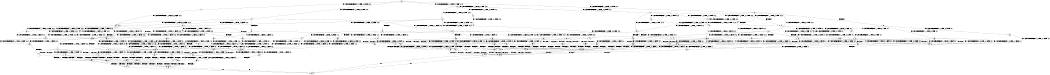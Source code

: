 digraph BCG {
size = "7, 10.5";
center = TRUE;
node [shape = circle];
0 [peripheries = 2];
0 -> 1 [label = "EX !0 !ATOMIC_EXCH_BRANCH (1, +1, TRUE, +0, 2, TRUE) !:0:1:2:"];
0 -> 2 [label = "EX !1 !ATOMIC_EXCH_BRANCH (1, +0, TRUE, +0, 1, TRUE) !:0:1:2:"];
0 -> 3 [label = "EX !2 !ATOMIC_EXCH_BRANCH (1, +0, FALSE, +0, 3, TRUE) !:0:1:2:"];
0 -> 4 [label = "EX !0 !ATOMIC_EXCH_BRANCH (1, +1, TRUE, +0, 2, TRUE) !:0:1:2:"];
1 -> 5 [label = "EX !2 !ATOMIC_EXCH_BRANCH (1, +0, FALSE, +0, 3, FALSE) !:0:1:2:"];
2 -> 6 [label = "EX !0 !ATOMIC_EXCH_BRANCH (1, +1, TRUE, +0, 2, TRUE) !:0:1:2:"];
2 -> 7 [label = "EX !2 !ATOMIC_EXCH_BRANCH (1, +0, FALSE, +0, 3, TRUE) !:0:1:2:"];
2 -> 8 [label = "EX !0 !ATOMIC_EXCH_BRANCH (1, +1, TRUE, +0, 2, TRUE) !:0:1:2:"];
2 -> 2 [label = "EX !1 !ATOMIC_EXCH_BRANCH (1, +0, TRUE, +0, 1, TRUE) !:0:1:2:"];
3 -> 9 [label = "EX !0 !ATOMIC_EXCH_BRANCH (1, +1, TRUE, +0, 2, TRUE) !:0:1:2:"];
3 -> 10 [label = "TERMINATE !2"];
3 -> 11 [label = "EX !1 !ATOMIC_EXCH_BRANCH (1, +0, TRUE, +0, 1, TRUE) !:0:1:2:"];
3 -> 12 [label = "EX !0 !ATOMIC_EXCH_BRANCH (1, +1, TRUE, +0, 2, TRUE) !:0:1:2:"];
4 -> 5 [label = "EX !2 !ATOMIC_EXCH_BRANCH (1, +0, FALSE, +0, 3, FALSE) !:0:1:2:"];
4 -> 13 [label = "TERMINATE !0"];
4 -> 14 [label = "EX !1 !ATOMIC_EXCH_BRANCH (1, +0, TRUE, +0, 1, FALSE) !:0:1:2:"];
4 -> 15 [label = "EX !2 !ATOMIC_EXCH_BRANCH (1, +0, FALSE, +0, 3, FALSE) !:0:1:2:"];
5 -> 16 [label = "EX !2 !ATOMIC_EXCH_BRANCH (1, +1, TRUE, +1, 2, TRUE) !:0:1:2:"];
6 -> 17 [label = "EX !1 !ATOMIC_EXCH_BRANCH (1, +0, TRUE, +0, 1, FALSE) !:0:1:2:"];
7 -> 18 [label = "EX !1 !ATOMIC_EXCH_BRANCH (1, +0, TRUE, +0, 1, TRUE) !:0:1:2:"];
7 -> 19 [label = "TERMINATE !2"];
7 -> 20 [label = "EX !0 !ATOMIC_EXCH_BRANCH (1, +1, TRUE, +0, 2, TRUE) !:0:1:2:"];
7 -> 11 [label = "EX !1 !ATOMIC_EXCH_BRANCH (1, +0, TRUE, +0, 1, TRUE) !:0:1:2:"];
8 -> 17 [label = "EX !1 !ATOMIC_EXCH_BRANCH (1, +0, TRUE, +0, 1, FALSE) !:0:1:2:"];
8 -> 21 [label = "TERMINATE !0"];
8 -> 22 [label = "EX !2 !ATOMIC_EXCH_BRANCH (1, +0, FALSE, +0, 3, FALSE) !:0:1:2:"];
8 -> 14 [label = "EX !1 !ATOMIC_EXCH_BRANCH (1, +0, TRUE, +0, 1, FALSE) !:0:1:2:"];
9 -> 23 [label = "EX !1 !ATOMIC_EXCH_BRANCH (1, +0, TRUE, +0, 1, FALSE) !:0:1:2:"];
10 -> 24 [label = "EX !0 !ATOMIC_EXCH_BRANCH (1, +1, TRUE, +0, 2, TRUE) !:0:1:"];
10 -> 25 [label = "EX !1 !ATOMIC_EXCH_BRANCH (1, +0, TRUE, +0, 1, TRUE) !:0:1:"];
10 -> 26 [label = "EX !0 !ATOMIC_EXCH_BRANCH (1, +1, TRUE, +0, 2, TRUE) !:0:1:"];
11 -> 27 [label = "EX !0 !ATOMIC_EXCH_BRANCH (1, +1, TRUE, +0, 2, TRUE) !:0:1:2:"];
11 -> 19 [label = "TERMINATE !2"];
11 -> 20 [label = "EX !0 !ATOMIC_EXCH_BRANCH (1, +1, TRUE, +0, 2, TRUE) !:0:1:2:"];
11 -> 11 [label = "EX !1 !ATOMIC_EXCH_BRANCH (1, +0, TRUE, +0, 1, TRUE) !:0:1:2:"];
12 -> 23 [label = "EX !1 !ATOMIC_EXCH_BRANCH (1, +0, TRUE, +0, 1, FALSE) !:0:1:2:"];
12 -> 28 [label = "TERMINATE !2"];
12 -> 29 [label = "TERMINATE !0"];
12 -> 30 [label = "EX !1 !ATOMIC_EXCH_BRANCH (1, +0, TRUE, +0, 1, FALSE) !:0:1:2:"];
13 -> 31 [label = "EX !2 !ATOMIC_EXCH_BRANCH (1, +0, FALSE, +0, 3, FALSE) !:1:2:"];
13 -> 32 [label = "EX !1 !ATOMIC_EXCH_BRANCH (1, +0, TRUE, +0, 1, FALSE) !:1:2:"];
13 -> 33 [label = "EX !2 !ATOMIC_EXCH_BRANCH (1, +0, FALSE, +0, 3, FALSE) !:1:2:"];
14 -> 34 [label = "EX !2 !ATOMIC_EXCH_BRANCH (1, +0, FALSE, +0, 3, TRUE) !:0:1:2:"];
14 -> 35 [label = "TERMINATE !1"];
14 -> 36 [label = "TERMINATE !0"];
14 -> 37 [label = "EX !2 !ATOMIC_EXCH_BRANCH (1, +0, FALSE, +0, 3, TRUE) !:0:1:2:"];
15 -> 16 [label = "EX !2 !ATOMIC_EXCH_BRANCH (1, +1, TRUE, +1, 2, TRUE) !:0:1:2:"];
15 -> 38 [label = "TERMINATE !0"];
15 -> 39 [label = "EX !1 !ATOMIC_EXCH_BRANCH (1, +0, TRUE, +0, 1, FALSE) !:0:1:2:"];
15 -> 40 [label = "EX !2 !ATOMIC_EXCH_BRANCH (1, +1, TRUE, +1, 2, TRUE) !:0:1:2:"];
16 -> 41 [label = "EX !1 !ATOMIC_EXCH_BRANCH (1, +0, TRUE, +0, 1, FALSE) !:0:1:2:"];
17 -> 34 [label = "EX !2 !ATOMIC_EXCH_BRANCH (1, +0, FALSE, +0, 3, TRUE) !:0:1:2:"];
18 -> 27 [label = "EX !0 !ATOMIC_EXCH_BRANCH (1, +1, TRUE, +0, 2, TRUE) !:0:1:2:"];
19 -> 42 [label = "EX !1 !ATOMIC_EXCH_BRANCH (1, +0, TRUE, +0, 1, TRUE) !:0:1:"];
19 -> 43 [label = "EX !0 !ATOMIC_EXCH_BRANCH (1, +1, TRUE, +0, 2, TRUE) !:0:1:"];
19 -> 25 [label = "EX !1 !ATOMIC_EXCH_BRANCH (1, +0, TRUE, +0, 1, TRUE) !:0:1:"];
20 -> 23 [label = "EX !1 !ATOMIC_EXCH_BRANCH (1, +0, TRUE, +0, 1, FALSE) !:0:1:2:"];
20 -> 44 [label = "TERMINATE !2"];
20 -> 45 [label = "TERMINATE !0"];
20 -> 30 [label = "EX !1 !ATOMIC_EXCH_BRANCH (1, +0, TRUE, +0, 1, FALSE) !:0:1:2:"];
21 -> 46 [label = "EX !1 !ATOMIC_EXCH_BRANCH (1, +0, TRUE, +0, 1, FALSE) !:1:2:"];
21 -> 47 [label = "EX !2 !ATOMIC_EXCH_BRANCH (1, +0, FALSE, +0, 3, FALSE) !:1:2:"];
21 -> 32 [label = "EX !1 !ATOMIC_EXCH_BRANCH (1, +0, TRUE, +0, 1, FALSE) !:1:2:"];
22 -> 41 [label = "EX !1 !ATOMIC_EXCH_BRANCH (1, +0, TRUE, +0, 1, FALSE) !:0:1:2:"];
22 -> 48 [label = "TERMINATE !0"];
22 -> 49 [label = "EX !2 !ATOMIC_EXCH_BRANCH (1, +1, TRUE, +1, 2, TRUE) !:0:1:2:"];
22 -> 39 [label = "EX !1 !ATOMIC_EXCH_BRANCH (1, +0, TRUE, +0, 1, FALSE) !:0:1:2:"];
23 -> 50 [label = "TERMINATE !0"];
24 -> 51 [label = "EX !1 !ATOMIC_EXCH_BRANCH (1, +0, TRUE, +0, 1, FALSE) !:0:1:"];
25 -> 52 [label = "EX !0 !ATOMIC_EXCH_BRANCH (1, +1, TRUE, +0, 2, TRUE) !:0:1:"];
25 -> 43 [label = "EX !0 !ATOMIC_EXCH_BRANCH (1, +1, TRUE, +0, 2, TRUE) !:0:1:"];
25 -> 25 [label = "EX !1 !ATOMIC_EXCH_BRANCH (1, +0, TRUE, +0, 1, TRUE) !:0:1:"];
26 -> 51 [label = "EX !1 !ATOMIC_EXCH_BRANCH (1, +0, TRUE, +0, 1, FALSE) !:0:1:"];
26 -> 53 [label = "TERMINATE !0"];
26 -> 54 [label = "EX !1 !ATOMIC_EXCH_BRANCH (1, +0, TRUE, +0, 1, FALSE) !:0:1:"];
27 -> 23 [label = "EX !1 !ATOMIC_EXCH_BRANCH (1, +0, TRUE, +0, 1, FALSE) !:0:1:2:"];
28 -> 51 [label = "EX !1 !ATOMIC_EXCH_BRANCH (1, +0, TRUE, +0, 1, FALSE) !:0:1:"];
28 -> 53 [label = "TERMINATE !0"];
28 -> 54 [label = "EX !1 !ATOMIC_EXCH_BRANCH (1, +0, TRUE, +0, 1, FALSE) !:0:1:"];
29 -> 55 [label = "EX !1 !ATOMIC_EXCH_BRANCH (1, +0, TRUE, +0, 1, FALSE) !:1:2:"];
29 -> 53 [label = "TERMINATE !2"];
29 -> 56 [label = "EX !1 !ATOMIC_EXCH_BRANCH (1, +0, TRUE, +0, 1, FALSE) !:1:2:"];
30 -> 50 [label = "TERMINATE !0"];
30 -> 57 [label = "TERMINATE !1"];
30 -> 58 [label = "TERMINATE !2"];
30 -> 59 [label = "TERMINATE !0"];
31 -> 60 [label = "EX !2 !ATOMIC_EXCH_BRANCH (1, +1, TRUE, +1, 2, TRUE) !:1:2:"];
32 -> 61 [label = "EX !2 !ATOMIC_EXCH_BRANCH (1, +0, FALSE, +0, 3, TRUE) !:1:2:"];
32 -> 62 [label = "TERMINATE !1"];
32 -> 63 [label = "EX !2 !ATOMIC_EXCH_BRANCH (1, +0, FALSE, +0, 3, TRUE) !:1:2:"];
33 -> 60 [label = "EX !2 !ATOMIC_EXCH_BRANCH (1, +1, TRUE, +1, 2, TRUE) !:1:2:"];
33 -> 64 [label = "EX !1 !ATOMIC_EXCH_BRANCH (1, +0, TRUE, +0, 1, FALSE) !:1:2:"];
33 -> 65 [label = "EX !2 !ATOMIC_EXCH_BRANCH (1, +1, TRUE, +1, 2, TRUE) !:1:2:"];
34 -> 50 [label = "TERMINATE !0"];
35 -> 66 [label = "EX !2 !ATOMIC_EXCH_BRANCH (1, +0, FALSE, +0, 3, TRUE) !:0:2:"];
35 -> 62 [label = "TERMINATE !0"];
35 -> 67 [label = "EX !2 !ATOMIC_EXCH_BRANCH (1, +0, FALSE, +0, 3, TRUE) !:0:2:"];
36 -> 61 [label = "EX !2 !ATOMIC_EXCH_BRANCH (1, +0, FALSE, +0, 3, TRUE) !:1:2:"];
36 -> 62 [label = "TERMINATE !1"];
36 -> 63 [label = "EX !2 !ATOMIC_EXCH_BRANCH (1, +0, FALSE, +0, 3, TRUE) !:1:2:"];
37 -> 50 [label = "TERMINATE !0"];
37 -> 57 [label = "TERMINATE !1"];
37 -> 58 [label = "TERMINATE !2"];
37 -> 59 [label = "TERMINATE !0"];
38 -> 60 [label = "EX !2 !ATOMIC_EXCH_BRANCH (1, +1, TRUE, +1, 2, TRUE) !:1:2:"];
38 -> 64 [label = "EX !1 !ATOMIC_EXCH_BRANCH (1, +0, TRUE, +0, 1, FALSE) !:1:2:"];
38 -> 65 [label = "EX !2 !ATOMIC_EXCH_BRANCH (1, +1, TRUE, +1, 2, TRUE) !:1:2:"];
39 -> 68 [label = "EX !2 !ATOMIC_EXCH_BRANCH (1, +1, TRUE, +1, 2, FALSE) !:0:1:2:"];
39 -> 69 [label = "TERMINATE !1"];
39 -> 70 [label = "TERMINATE !0"];
39 -> 71 [label = "EX !2 !ATOMIC_EXCH_BRANCH (1, +1, TRUE, +1, 2, FALSE) !:0:1:2:"];
40 -> 41 [label = "EX !1 !ATOMIC_EXCH_BRANCH (1, +0, TRUE, +0, 1, FALSE) !:0:1:2:"];
40 -> 38 [label = "TERMINATE !0"];
40 -> 39 [label = "EX !1 !ATOMIC_EXCH_BRANCH (1, +0, TRUE, +0, 1, FALSE) !:0:1:2:"];
40 -> 40 [label = "EX !2 !ATOMIC_EXCH_BRANCH (1, +1, TRUE, +1, 2, TRUE) !:0:1:2:"];
41 -> 68 [label = "EX !2 !ATOMIC_EXCH_BRANCH (1, +1, TRUE, +1, 2, FALSE) !:0:1:2:"];
42 -> 52 [label = "EX !0 !ATOMIC_EXCH_BRANCH (1, +1, TRUE, +0, 2, TRUE) !:0:1:"];
43 -> 51 [label = "EX !1 !ATOMIC_EXCH_BRANCH (1, +0, TRUE, +0, 1, FALSE) !:0:1:"];
43 -> 72 [label = "TERMINATE !0"];
43 -> 54 [label = "EX !1 !ATOMIC_EXCH_BRANCH (1, +0, TRUE, +0, 1, FALSE) !:0:1:"];
44 -> 51 [label = "EX !1 !ATOMIC_EXCH_BRANCH (1, +0, TRUE, +0, 1, FALSE) !:0:1:"];
44 -> 72 [label = "TERMINATE !0"];
44 -> 54 [label = "EX !1 !ATOMIC_EXCH_BRANCH (1, +0, TRUE, +0, 1, FALSE) !:0:1:"];
45 -> 55 [label = "EX !1 !ATOMIC_EXCH_BRANCH (1, +0, TRUE, +0, 1, FALSE) !:1:2:"];
45 -> 72 [label = "TERMINATE !2"];
45 -> 56 [label = "EX !1 !ATOMIC_EXCH_BRANCH (1, +0, TRUE, +0, 1, FALSE) !:1:2:"];
46 -> 61 [label = "EX !2 !ATOMIC_EXCH_BRANCH (1, +0, FALSE, +0, 3, TRUE) !:1:2:"];
47 -> 73 [label = "EX !1 !ATOMIC_EXCH_BRANCH (1, +0, TRUE, +0, 1, FALSE) !:1:2:"];
47 -> 74 [label = "EX !2 !ATOMIC_EXCH_BRANCH (1, +1, TRUE, +1, 2, TRUE) !:1:2:"];
47 -> 64 [label = "EX !1 !ATOMIC_EXCH_BRANCH (1, +0, TRUE, +0, 1, FALSE) !:1:2:"];
48 -> 73 [label = "EX !1 !ATOMIC_EXCH_BRANCH (1, +0, TRUE, +0, 1, FALSE) !:1:2:"];
48 -> 74 [label = "EX !2 !ATOMIC_EXCH_BRANCH (1, +1, TRUE, +1, 2, TRUE) !:1:2:"];
48 -> 64 [label = "EX !1 !ATOMIC_EXCH_BRANCH (1, +0, TRUE, +0, 1, FALSE) !:1:2:"];
49 -> 41 [label = "EX !1 !ATOMIC_EXCH_BRANCH (1, +0, TRUE, +0, 1, FALSE) !:0:1:2:"];
49 -> 48 [label = "TERMINATE !0"];
49 -> 49 [label = "EX !2 !ATOMIC_EXCH_BRANCH (1, +1, TRUE, +1, 2, TRUE) !:0:1:2:"];
49 -> 39 [label = "EX !1 !ATOMIC_EXCH_BRANCH (1, +0, TRUE, +0, 1, FALSE) !:0:1:2:"];
50 -> 75 [label = "TERMINATE !2"];
51 -> 75 [label = "TERMINATE !0"];
52 -> 51 [label = "EX !1 !ATOMIC_EXCH_BRANCH (1, +0, TRUE, +0, 1, FALSE) !:0:1:"];
53 -> 76 [label = "EX !1 !ATOMIC_EXCH_BRANCH (1, +0, TRUE, +0, 1, FALSE) !:1:"];
53 -> 77 [label = "EX !1 !ATOMIC_EXCH_BRANCH (1, +0, TRUE, +0, 1, FALSE) !:1:"];
54 -> 75 [label = "TERMINATE !0"];
54 -> 78 [label = "TERMINATE !1"];
54 -> 79 [label = "TERMINATE !0"];
55 -> 75 [label = "TERMINATE !2"];
56 -> 75 [label = "TERMINATE !2"];
56 -> 80 [label = "TERMINATE !1"];
56 -> 79 [label = "TERMINATE !2"];
57 -> 81 [label = "TERMINATE !0"];
57 -> 78 [label = "TERMINATE !2"];
57 -> 80 [label = "TERMINATE !0"];
58 -> 75 [label = "TERMINATE !0"];
58 -> 78 [label = "TERMINATE !1"];
58 -> 79 [label = "TERMINATE !0"];
59 -> 75 [label = "TERMINATE !2"];
59 -> 80 [label = "TERMINATE !1"];
59 -> 79 [label = "TERMINATE !2"];
60 -> 73 [label = "EX !1 !ATOMIC_EXCH_BRANCH (1, +0, TRUE, +0, 1, FALSE) !:1:2:"];
61 -> 75 [label = "TERMINATE !2"];
62 -> 82 [label = "EX !2 !ATOMIC_EXCH_BRANCH (1, +0, FALSE, +0, 3, TRUE) !:2:"];
62 -> 83 [label = "EX !2 !ATOMIC_EXCH_BRANCH (1, +0, FALSE, +0, 3, TRUE) !:2:"];
63 -> 75 [label = "TERMINATE !2"];
63 -> 80 [label = "TERMINATE !1"];
63 -> 79 [label = "TERMINATE !2"];
64 -> 84 [label = "EX !2 !ATOMIC_EXCH_BRANCH (1, +1, TRUE, +1, 2, FALSE) !:1:2:"];
64 -> 85 [label = "TERMINATE !1"];
64 -> 86 [label = "EX !2 !ATOMIC_EXCH_BRANCH (1, +1, TRUE, +1, 2, FALSE) !:1:2:"];
65 -> 73 [label = "EX !1 !ATOMIC_EXCH_BRANCH (1, +0, TRUE, +0, 1, FALSE) !:1:2:"];
65 -> 64 [label = "EX !1 !ATOMIC_EXCH_BRANCH (1, +0, TRUE, +0, 1, FALSE) !:1:2:"];
65 -> 65 [label = "EX !2 !ATOMIC_EXCH_BRANCH (1, +1, TRUE, +1, 2, TRUE) !:1:2:"];
66 -> 81 [label = "TERMINATE !0"];
67 -> 81 [label = "TERMINATE !0"];
67 -> 78 [label = "TERMINATE !2"];
67 -> 80 [label = "TERMINATE !0"];
68 -> 87 [label = "TERMINATE !0"];
69 -> 88 [label = "EX !2 !ATOMIC_EXCH_BRANCH (1, +1, TRUE, +1, 2, FALSE) !:0:2:"];
69 -> 85 [label = "TERMINATE !0"];
69 -> 89 [label = "EX !2 !ATOMIC_EXCH_BRANCH (1, +1, TRUE, +1, 2, FALSE) !:0:2:"];
70 -> 84 [label = "EX !2 !ATOMIC_EXCH_BRANCH (1, +1, TRUE, +1, 2, FALSE) !:1:2:"];
70 -> 85 [label = "TERMINATE !1"];
70 -> 86 [label = "EX !2 !ATOMIC_EXCH_BRANCH (1, +1, TRUE, +1, 2, FALSE) !:1:2:"];
71 -> 87 [label = "TERMINATE !0"];
71 -> 90 [label = "TERMINATE !1"];
71 -> 91 [label = "TERMINATE !2"];
71 -> 92 [label = "TERMINATE !0"];
72 -> 76 [label = "EX !1 !ATOMIC_EXCH_BRANCH (1, +0, TRUE, +0, 1, FALSE) !:1:"];
72 -> 77 [label = "EX !1 !ATOMIC_EXCH_BRANCH (1, +0, TRUE, +0, 1, FALSE) !:1:"];
73 -> 84 [label = "EX !2 !ATOMIC_EXCH_BRANCH (1, +1, TRUE, +1, 2, FALSE) !:1:2:"];
74 -> 73 [label = "EX !1 !ATOMIC_EXCH_BRANCH (1, +0, TRUE, +0, 1, FALSE) !:1:2:"];
74 -> 74 [label = "EX !2 !ATOMIC_EXCH_BRANCH (1, +1, TRUE, +1, 2, TRUE) !:1:2:"];
74 -> 64 [label = "EX !1 !ATOMIC_EXCH_BRANCH (1, +0, TRUE, +0, 1, FALSE) !:1:2:"];
75 -> 93 [label = "TERMINATE !1"];
76 -> 93 [label = "TERMINATE !1"];
77 -> 93 [label = "TERMINATE !1"];
77 -> 94 [label = "TERMINATE !1"];
78 -> 93 [label = "TERMINATE !0"];
78 -> 94 [label = "TERMINATE !0"];
79 -> 93 [label = "TERMINATE !1"];
79 -> 94 [label = "TERMINATE !1"];
80 -> 93 [label = "TERMINATE !2"];
80 -> 94 [label = "TERMINATE !2"];
81 -> 93 [label = "TERMINATE !2"];
82 -> 93 [label = "TERMINATE !2"];
83 -> 93 [label = "TERMINATE !2"];
83 -> 94 [label = "TERMINATE !2"];
84 -> 95 [label = "TERMINATE !2"];
85 -> 96 [label = "EX !2 !ATOMIC_EXCH_BRANCH (1, +1, TRUE, +1, 2, FALSE) !:2:"];
85 -> 97 [label = "EX !2 !ATOMIC_EXCH_BRANCH (1, +1, TRUE, +1, 2, FALSE) !:2:"];
86 -> 95 [label = "TERMINATE !2"];
86 -> 98 [label = "TERMINATE !1"];
86 -> 99 [label = "TERMINATE !2"];
87 -> 95 [label = "TERMINATE !2"];
88 -> 100 [label = "TERMINATE !0"];
89 -> 100 [label = "TERMINATE !0"];
89 -> 101 [label = "TERMINATE !2"];
89 -> 98 [label = "TERMINATE !0"];
90 -> 100 [label = "TERMINATE !0"];
90 -> 101 [label = "TERMINATE !2"];
90 -> 98 [label = "TERMINATE !0"];
91 -> 95 [label = "TERMINATE !0"];
91 -> 101 [label = "TERMINATE !1"];
91 -> 99 [label = "TERMINATE !0"];
92 -> 95 [label = "TERMINATE !2"];
92 -> 98 [label = "TERMINATE !1"];
92 -> 99 [label = "TERMINATE !2"];
93 -> 102 [label = "exit"];
94 -> 102 [label = "exit"];
95 -> 103 [label = "TERMINATE !1"];
96 -> 103 [label = "TERMINATE !2"];
97 -> 103 [label = "TERMINATE !2"];
97 -> 104 [label = "TERMINATE !2"];
98 -> 103 [label = "TERMINATE !2"];
98 -> 104 [label = "TERMINATE !2"];
99 -> 103 [label = "TERMINATE !1"];
99 -> 104 [label = "TERMINATE !1"];
100 -> 103 [label = "TERMINATE !2"];
101 -> 103 [label = "TERMINATE !0"];
101 -> 104 [label = "TERMINATE !0"];
103 -> 102 [label = "exit"];
104 -> 102 [label = "exit"];
}
